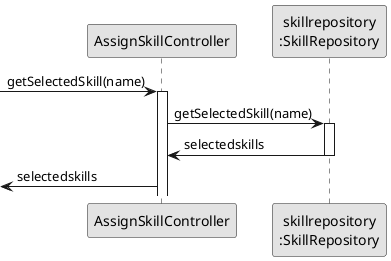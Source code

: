 @startuml
skinparam monochrome true
skinparam packageStyle rectangle
skinparam shadowing false

participant "AssignSkillController" as CTRL
participant "skillrepository\n:SkillRepository" as SR

        -> CTRL : getSelectedSkill(name)
        activate CTRL

        CTRL -> SR : getSelectedSkill(name)
        activate SR

        SR -> CTRL : selectedskills
        deactivate SR

        <- CTRL : selectedskills
        deactivate SR


@enduml